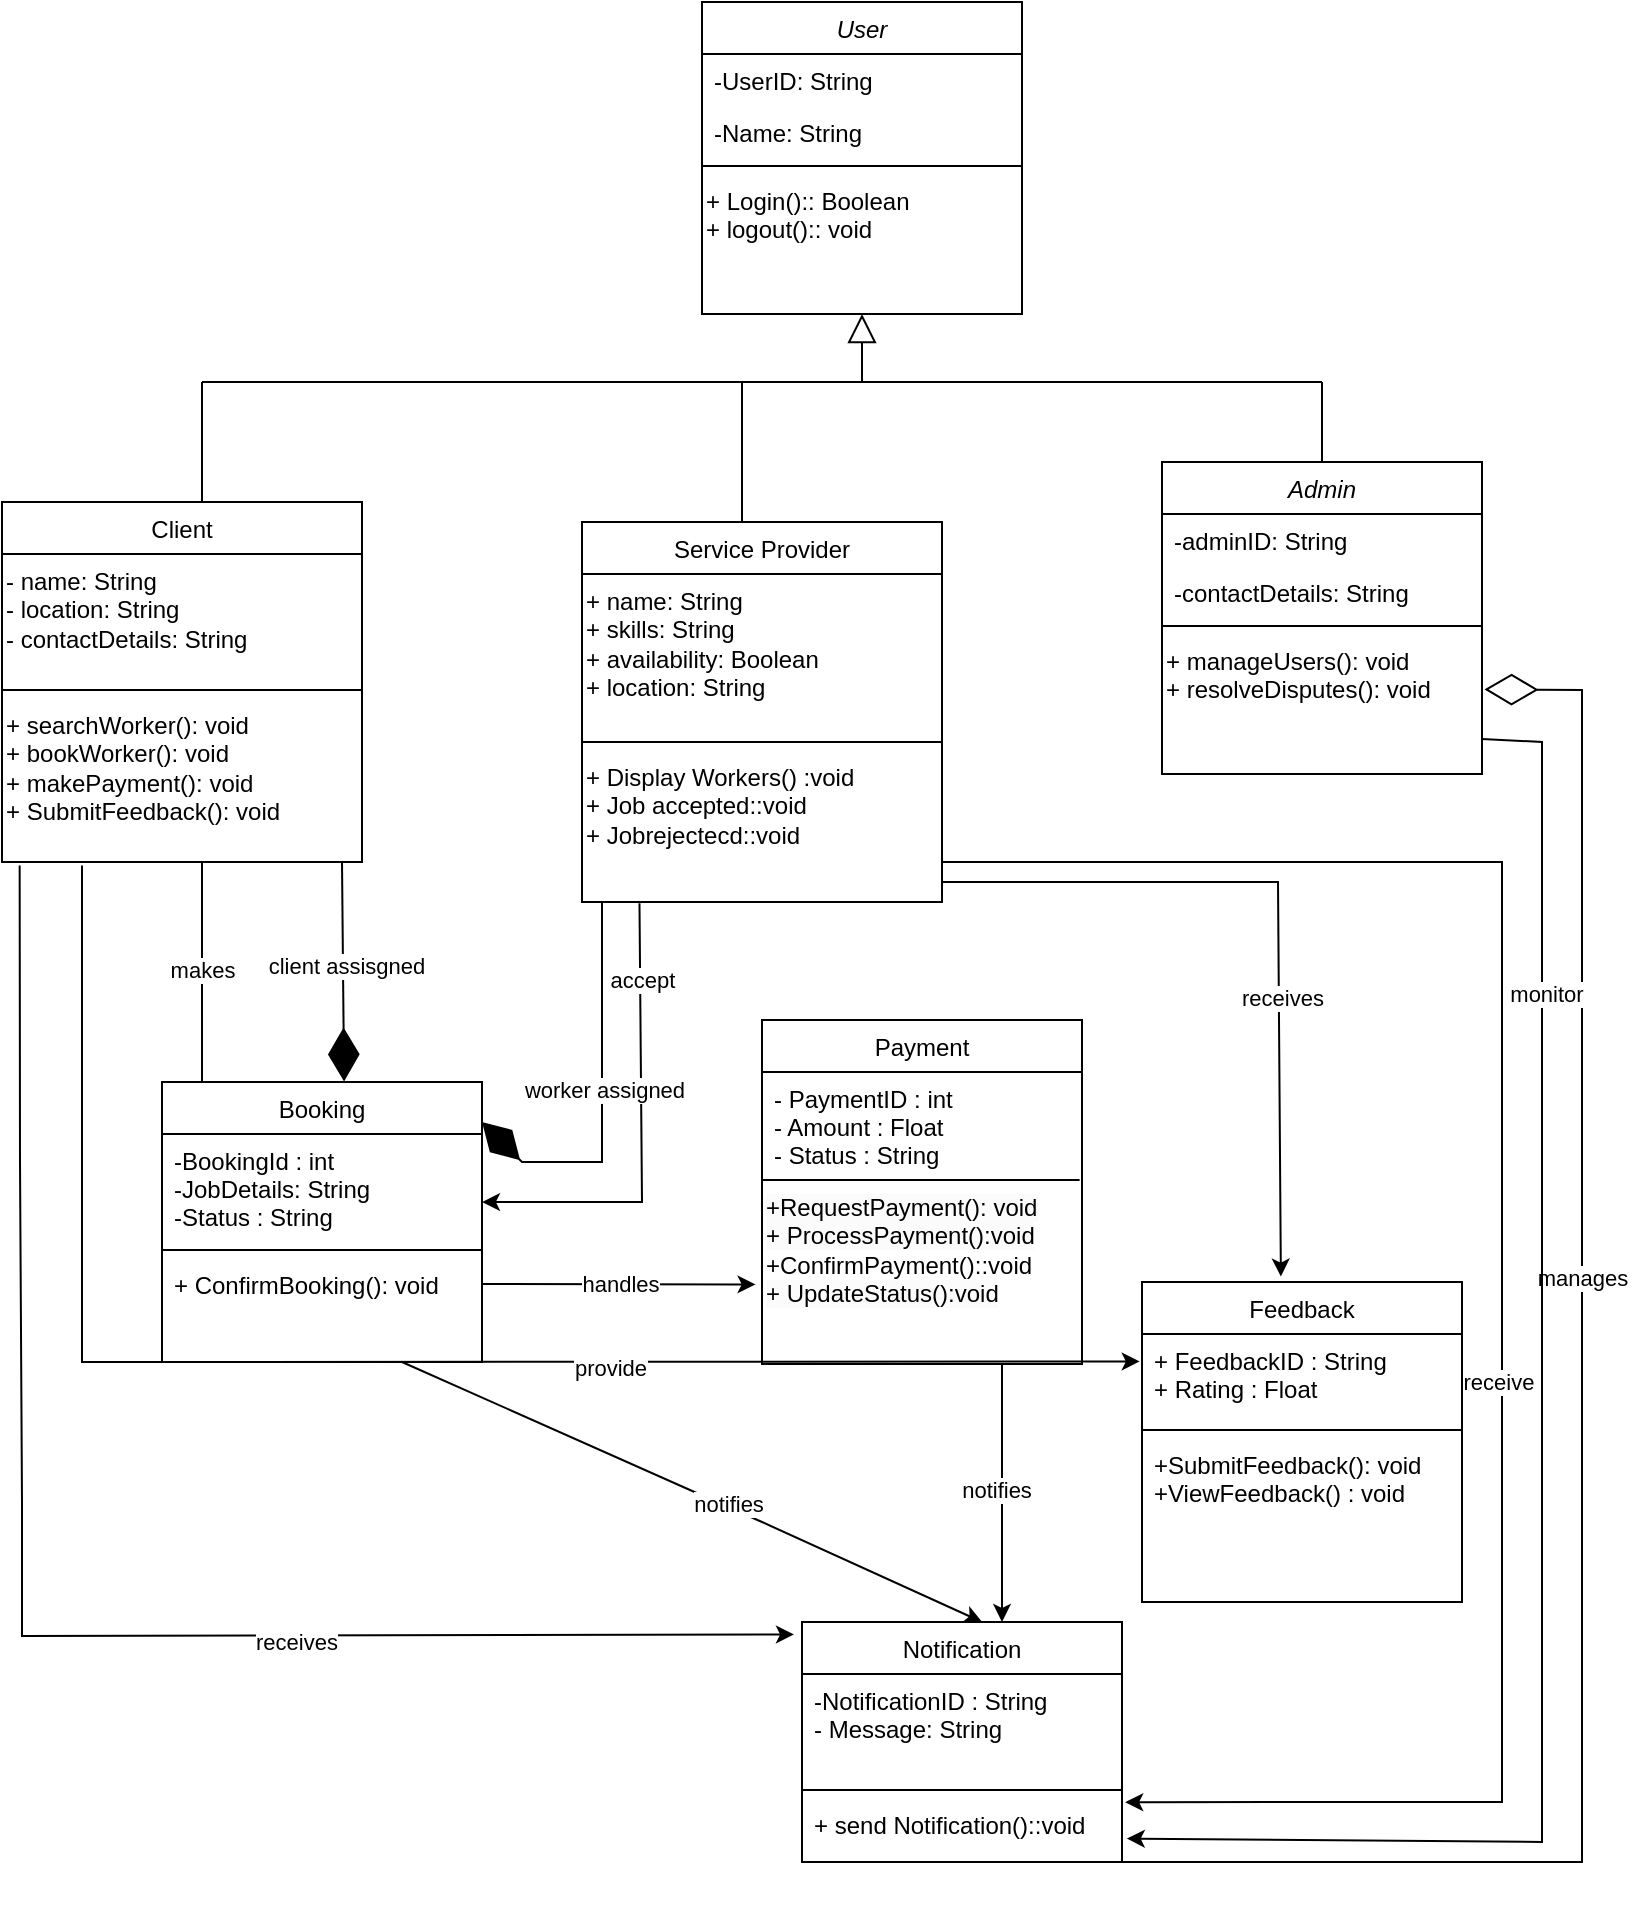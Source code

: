 <mxfile version="26.0.7">
  <diagram id="C5RBs43oDa-KdzZeNtuy" name="Page-1">
    <mxGraphModel dx="1643" dy="1825" grid="1" gridSize="10" guides="1" tooltips="1" connect="1" arrows="1" fold="1" page="1" pageScale="1" pageWidth="827" pageHeight="1169" math="0" shadow="0">
      <root>
        <mxCell id="WIyWlLk6GJQsqaUBKTNV-0" />
        <mxCell id="WIyWlLk6GJQsqaUBKTNV-1" parent="WIyWlLk6GJQsqaUBKTNV-0" />
        <mxCell id="CAzuQsFg8U-Ncorw1ytw-52" value="Admin" style="swimlane;fontStyle=2;align=center;verticalAlign=top;childLayout=stackLayout;horizontal=1;startSize=26;horizontalStack=0;resizeParent=1;resizeLast=0;collapsible=1;marginBottom=0;rounded=0;shadow=0;strokeWidth=1;" vertex="1" parent="WIyWlLk6GJQsqaUBKTNV-1">
          <mxGeometry x="620" y="-10" width="160" height="156" as="geometry">
            <mxRectangle x="230" y="140" width="160" height="26" as="alternateBounds" />
          </mxGeometry>
        </mxCell>
        <mxCell id="CAzuQsFg8U-Ncorw1ytw-53" value="-adminID: String" style="text;align=left;verticalAlign=top;spacingLeft=4;spacingRight=4;overflow=hidden;rotatable=0;points=[[0,0.5],[1,0.5]];portConstraint=eastwest;" vertex="1" parent="CAzuQsFg8U-Ncorw1ytw-52">
          <mxGeometry y="26" width="160" height="26" as="geometry" />
        </mxCell>
        <mxCell id="CAzuQsFg8U-Ncorw1ytw-54" value="-contactDetails: String" style="text;align=left;verticalAlign=top;spacingLeft=4;spacingRight=4;overflow=hidden;rotatable=0;points=[[0,0.5],[1,0.5]];portConstraint=eastwest;rounded=0;shadow=0;html=0;" vertex="1" parent="CAzuQsFg8U-Ncorw1ytw-52">
          <mxGeometry y="52" width="160" height="26" as="geometry" />
        </mxCell>
        <mxCell id="CAzuQsFg8U-Ncorw1ytw-55" value="" style="line;html=1;strokeWidth=1;align=left;verticalAlign=middle;spacingTop=-1;spacingLeft=3;spacingRight=3;rotatable=0;labelPosition=right;points=[];portConstraint=eastwest;" vertex="1" parent="CAzuQsFg8U-Ncorw1ytw-52">
          <mxGeometry y="78" width="160" height="8" as="geometry" />
        </mxCell>
        <mxCell id="CAzuQsFg8U-Ncorw1ytw-126" style="edgeStyle=none;rounded=0;orthogonalLoop=1;jettySize=auto;html=1;exitX=-0.039;exitY=0.058;exitDx=0;exitDy=0;exitPerimeter=0;entryX=-0.025;entryY=0.052;entryDx=0;entryDy=0;entryPerimeter=0;" edge="1" parent="WIyWlLk6GJQsqaUBKTNV-1" target="CAzuQsFg8U-Ncorw1ytw-78">
          <mxGeometry relative="1" as="geometry">
            <mxPoint x="400" y="590" as="targetPoint" />
            <mxPoint x="48.83" y="191.74" as="sourcePoint" />
            <Array as="points">
              <mxPoint x="49" y="340" />
              <mxPoint x="50" y="510" />
              <mxPoint x="50" y="577" />
            </Array>
          </mxGeometry>
        </mxCell>
        <mxCell id="CAzuQsFg8U-Ncorw1ytw-127" value="receives" style="edgeLabel;html=1;align=center;verticalAlign=middle;resizable=0;points=[];" vertex="1" connectable="0" parent="CAzuQsFg8U-Ncorw1ytw-126">
          <mxGeometry x="0.354" y="-3" relative="1" as="geometry">
            <mxPoint as="offset" />
          </mxGeometry>
        </mxCell>
        <mxCell id="CAzuQsFg8U-Ncorw1ytw-62" value="Client" style="swimlane;fontStyle=0;align=center;verticalAlign=top;childLayout=stackLayout;horizontal=1;startSize=26;horizontalStack=0;resizeParent=1;resizeLast=0;collapsible=1;marginBottom=0;rounded=0;shadow=0;strokeWidth=1;" vertex="1" parent="WIyWlLk6GJQsqaUBKTNV-1">
          <mxGeometry x="40" y="10" width="180" height="180" as="geometry">
            <mxRectangle x="130" y="380" width="160" height="26" as="alternateBounds" />
          </mxGeometry>
        </mxCell>
        <mxCell id="CAzuQsFg8U-Ncorw1ytw-63" value="&lt;span style=&quot;text-align: center; text-wrap-mode: nowrap;&quot;&gt;- name: String&lt;/span&gt;&lt;div&gt;&lt;span style=&quot;text-align: center; text-wrap-mode: nowrap; background-color: transparent; color: light-dark(rgb(0, 0, 0), rgb(255, 255, 255));&quot;&gt;- location: String&amp;nbsp;&lt;/span&gt;&lt;/div&gt;&lt;div&gt;&lt;span style=&quot;text-align: center; text-wrap-mode: nowrap; background-color: transparent; color: light-dark(rgb(0, 0, 0), rgb(255, 255, 255));&quot;&gt;- contactDetails: String&lt;/span&gt;&lt;/div&gt;" style="text;whiteSpace=wrap;html=1;" vertex="1" parent="CAzuQsFg8U-Ncorw1ytw-62">
          <mxGeometry y="26" width="180" height="64" as="geometry" />
        </mxCell>
        <mxCell id="CAzuQsFg8U-Ncorw1ytw-64" value="" style="line;html=1;strokeWidth=1;align=left;verticalAlign=middle;spacingTop=-1;spacingLeft=3;spacingRight=3;rotatable=0;labelPosition=right;points=[];portConstraint=eastwest;" vertex="1" parent="CAzuQsFg8U-Ncorw1ytw-62">
          <mxGeometry y="90" width="180" height="8" as="geometry" />
        </mxCell>
        <mxCell id="CAzuQsFg8U-Ncorw1ytw-65" value="+ searchWorker(): void&lt;br&gt;    + bookWorker(): void&lt;br&gt;    + makePayment(): void&lt;br&gt;    + SubmitFeedback(): void&lt;div&gt;&lt;br&gt;&lt;/div&gt;" style="text;whiteSpace=wrap;html=1;" vertex="1" parent="CAzuQsFg8U-Ncorw1ytw-62">
          <mxGeometry y="98" width="180" height="36" as="geometry" />
        </mxCell>
        <mxCell id="CAzuQsFg8U-Ncorw1ytw-66" value="Service Provider" style="swimlane;fontStyle=0;align=center;verticalAlign=top;childLayout=stackLayout;horizontal=1;startSize=26;horizontalStack=0;resizeParent=1;resizeLast=0;collapsible=1;marginBottom=0;rounded=0;shadow=0;strokeWidth=1;" vertex="1" parent="WIyWlLk6GJQsqaUBKTNV-1">
          <mxGeometry x="330" y="20" width="180" height="190" as="geometry">
            <mxRectangle x="130" y="380" width="160" height="26" as="alternateBounds" />
          </mxGeometry>
        </mxCell>
        <mxCell id="CAzuQsFg8U-Ncorw1ytw-67" value="+ name: String&lt;br style=&quot;forced-color-adjust: none; padding: 0px; margin: 0px;&quot;&gt;+ skills: String&lt;br style=&quot;forced-color-adjust: none; padding: 0px; margin: 0px;&quot;&gt;+ availability: Boolean&lt;br style=&quot;forced-color-adjust: none; padding: 0px; margin: 0px;&quot;&gt;+ location: String&lt;div style=&quot;forced-color-adjust: none; padding: 0px; margin: 0px;&quot;&gt;&lt;br style=&quot;forced-color-adjust: none; padding: 0px; margin: 0px;&quot;&gt;&lt;/div&gt;&lt;div style=&quot;forced-color-adjust: none; padding: 0px; margin: 0px;&quot;&gt;&lt;br style=&quot;forced-color-adjust: none; padding: 0px; margin: 0px; color: rgb(0, 0, 0); font-family: Helvetica; font-size: 12px; font-style: normal; font-variant-ligatures: normal; font-variant-caps: normal; font-weight: 400; letter-spacing: normal; orphans: 2; text-align: center; text-indent: 0px; text-transform: none; widows: 2; word-spacing: 0px; -webkit-text-stroke-width: 0px; white-space: nowrap; background-color: rgb(251, 251, 251); text-decoration-thickness: initial; text-decoration-style: initial; text-decoration-color: initial;&quot;&gt;&lt;br&gt;&lt;br&gt;&lt;/div&gt;" style="text;whiteSpace=wrap;html=1;" vertex="1" parent="CAzuQsFg8U-Ncorw1ytw-66">
          <mxGeometry y="26" width="180" height="80" as="geometry" />
        </mxCell>
        <mxCell id="CAzuQsFg8U-Ncorw1ytw-68" value="" style="line;html=1;strokeWidth=1;align=left;verticalAlign=middle;spacingTop=-1;spacingLeft=3;spacingRight=3;rotatable=0;labelPosition=right;points=[];portConstraint=eastwest;" vertex="1" parent="CAzuQsFg8U-Ncorw1ytw-66">
          <mxGeometry y="106" width="180" height="8" as="geometry" />
        </mxCell>
        <mxCell id="CAzuQsFg8U-Ncorw1ytw-69" value="+ Display Workers() :void&lt;div&gt;+ Job accepted::void&lt;/div&gt;&lt;div&gt;+ Jobrejectecd::void&lt;/div&gt;&lt;div&gt;&amp;nbsp;&lt;/div&gt;" style="text;whiteSpace=wrap;html=1;" vertex="1" parent="CAzuQsFg8U-Ncorw1ytw-66">
          <mxGeometry y="114" width="180" height="36" as="geometry" />
        </mxCell>
        <mxCell id="CAzuQsFg8U-Ncorw1ytw-74" value="Feedback" style="swimlane;fontStyle=0;align=center;verticalAlign=top;childLayout=stackLayout;horizontal=1;startSize=26;horizontalStack=0;resizeParent=1;resizeLast=0;collapsible=1;marginBottom=0;rounded=0;shadow=0;strokeWidth=1;" vertex="1" parent="WIyWlLk6GJQsqaUBKTNV-1">
          <mxGeometry x="610" y="400" width="160" height="160" as="geometry">
            <mxRectangle x="130" y="380" width="160" height="26" as="alternateBounds" />
          </mxGeometry>
        </mxCell>
        <mxCell id="CAzuQsFg8U-Ncorw1ytw-75" value="+ FeedbackID : String&#xa;+ Rating : Float" style="text;align=left;verticalAlign=top;spacingLeft=4;spacingRight=4;overflow=hidden;rotatable=0;points=[[0,0.5],[1,0.5]];portConstraint=eastwest;" vertex="1" parent="CAzuQsFg8U-Ncorw1ytw-74">
          <mxGeometry y="26" width="160" height="44" as="geometry" />
        </mxCell>
        <mxCell id="CAzuQsFg8U-Ncorw1ytw-76" value="" style="line;html=1;strokeWidth=1;align=left;verticalAlign=middle;spacingTop=-1;spacingLeft=3;spacingRight=3;rotatable=0;labelPosition=right;points=[];portConstraint=eastwest;" vertex="1" parent="CAzuQsFg8U-Ncorw1ytw-74">
          <mxGeometry y="70" width="160" height="8" as="geometry" />
        </mxCell>
        <mxCell id="CAzuQsFg8U-Ncorw1ytw-77" value="+SubmitFeedback(): void&#xa;+ViewFeedback() : void" style="text;align=left;verticalAlign=top;spacingLeft=4;spacingRight=4;overflow=hidden;rotatable=0;points=[[0,0.5],[1,0.5]];portConstraint=eastwest;" vertex="1" parent="CAzuQsFg8U-Ncorw1ytw-74">
          <mxGeometry y="78" width="160" height="52" as="geometry" />
        </mxCell>
        <mxCell id="CAzuQsFg8U-Ncorw1ytw-78" value="Notification" style="swimlane;fontStyle=0;align=center;verticalAlign=top;childLayout=stackLayout;horizontal=1;startSize=26;horizontalStack=0;resizeParent=1;resizeLast=0;collapsible=1;marginBottom=0;rounded=0;shadow=0;strokeWidth=1;" vertex="1" parent="WIyWlLk6GJQsqaUBKTNV-1">
          <mxGeometry x="440" y="570" width="160" height="120" as="geometry">
            <mxRectangle x="130" y="380" width="160" height="26" as="alternateBounds" />
          </mxGeometry>
        </mxCell>
        <mxCell id="CAzuQsFg8U-Ncorw1ytw-79" value="-NotificationID : String&#xa;- Message: String" style="text;align=left;verticalAlign=top;spacingLeft=4;spacingRight=4;overflow=hidden;rotatable=0;points=[[0,0.5],[1,0.5]];portConstraint=eastwest;" vertex="1" parent="CAzuQsFg8U-Ncorw1ytw-78">
          <mxGeometry y="26" width="160" height="54" as="geometry" />
        </mxCell>
        <mxCell id="CAzuQsFg8U-Ncorw1ytw-80" value="" style="line;html=1;strokeWidth=1;align=left;verticalAlign=middle;spacingTop=-1;spacingLeft=3;spacingRight=3;rotatable=0;labelPosition=right;points=[];portConstraint=eastwest;" vertex="1" parent="CAzuQsFg8U-Ncorw1ytw-78">
          <mxGeometry y="80" width="160" height="8" as="geometry" />
        </mxCell>
        <mxCell id="CAzuQsFg8U-Ncorw1ytw-81" value="+ send Notification()::void" style="text;align=left;verticalAlign=top;spacingLeft=4;spacingRight=4;overflow=hidden;rotatable=0;points=[[0,0.5],[1,0.5]];portConstraint=eastwest;" vertex="1" parent="CAzuQsFg8U-Ncorw1ytw-78">
          <mxGeometry y="88" width="160" height="26" as="geometry" />
        </mxCell>
        <mxCell id="CAzuQsFg8U-Ncorw1ytw-96" value="*" style="text;html=1;align=center;verticalAlign=middle;resizable=0;points=[];autosize=1;strokeColor=none;fillColor=none;" vertex="1" parent="WIyWlLk6GJQsqaUBKTNV-1">
          <mxGeometry x="140" y="300" width="30" height="30" as="geometry" />
        </mxCell>
        <mxCell id="CAzuQsFg8U-Ncorw1ytw-105" value="User" style="swimlane;fontStyle=2;align=center;verticalAlign=top;childLayout=stackLayout;horizontal=1;startSize=26;horizontalStack=0;resizeParent=1;resizeLast=0;collapsible=1;marginBottom=0;rounded=0;shadow=0;strokeWidth=1;" vertex="1" parent="WIyWlLk6GJQsqaUBKTNV-1">
          <mxGeometry x="390" y="-240" width="160" height="156" as="geometry">
            <mxRectangle x="230" y="140" width="160" height="26" as="alternateBounds" />
          </mxGeometry>
        </mxCell>
        <mxCell id="CAzuQsFg8U-Ncorw1ytw-106" value="-UserID: String" style="text;align=left;verticalAlign=top;spacingLeft=4;spacingRight=4;overflow=hidden;rotatable=0;points=[[0,0.5],[1,0.5]];portConstraint=eastwest;" vertex="1" parent="CAzuQsFg8U-Ncorw1ytw-105">
          <mxGeometry y="26" width="160" height="26" as="geometry" />
        </mxCell>
        <mxCell id="CAzuQsFg8U-Ncorw1ytw-107" value="-Name: String" style="text;align=left;verticalAlign=top;spacingLeft=4;spacingRight=4;overflow=hidden;rotatable=0;points=[[0,0.5],[1,0.5]];portConstraint=eastwest;rounded=0;shadow=0;html=0;" vertex="1" parent="CAzuQsFg8U-Ncorw1ytw-105">
          <mxGeometry y="52" width="160" height="26" as="geometry" />
        </mxCell>
        <mxCell id="CAzuQsFg8U-Ncorw1ytw-108" value="" style="line;html=1;strokeWidth=1;align=left;verticalAlign=middle;spacingTop=-1;spacingLeft=3;spacingRight=3;rotatable=0;labelPosition=right;points=[];portConstraint=eastwest;" vertex="1" parent="CAzuQsFg8U-Ncorw1ytw-105">
          <mxGeometry y="78" width="160" height="8" as="geometry" />
        </mxCell>
        <mxCell id="CAzuQsFg8U-Ncorw1ytw-109" value="+ Login():: Boolean&lt;br&gt;    + logout():: void&lt;div&gt;&lt;br&gt;&lt;/div&gt;" style="text;whiteSpace=wrap;html=1;" vertex="1" parent="CAzuQsFg8U-Ncorw1ytw-105">
          <mxGeometry y="86" width="160" height="70" as="geometry" />
        </mxCell>
        <mxCell id="CAzuQsFg8U-Ncorw1ytw-114" value="" style="endArrow=block;dashed=1;endFill=0;endSize=12;html=1;rounded=0;entryX=0.5;entryY=1;entryDx=0;entryDy=0;" edge="1" parent="WIyWlLk6GJQsqaUBKTNV-1" target="CAzuQsFg8U-Ncorw1ytw-109">
          <mxGeometry width="160" relative="1" as="geometry">
            <mxPoint x="470" y="-50" as="sourcePoint" />
            <mxPoint x="405" y="-30" as="targetPoint" />
          </mxGeometry>
        </mxCell>
        <mxCell id="CAzuQsFg8U-Ncorw1ytw-115" value="" style="endArrow=none;html=1;rounded=0;" edge="1" parent="WIyWlLk6GJQsqaUBKTNV-1">
          <mxGeometry width="50" height="50" relative="1" as="geometry">
            <mxPoint x="140" y="-50" as="sourcePoint" />
            <mxPoint x="700" y="-50" as="targetPoint" />
          </mxGeometry>
        </mxCell>
        <mxCell id="CAzuQsFg8U-Ncorw1ytw-116" value="" style="endArrow=none;html=1;rounded=0;" edge="1" parent="WIyWlLk6GJQsqaUBKTNV-1">
          <mxGeometry width="50" height="50" relative="1" as="geometry">
            <mxPoint x="470" y="-50" as="sourcePoint" />
            <mxPoint x="470" y="-70" as="targetPoint" />
            <Array as="points" />
          </mxGeometry>
        </mxCell>
        <mxCell id="CAzuQsFg8U-Ncorw1ytw-117" value="" style="endArrow=none;html=1;rounded=0;entryX=0.5;entryY=0;entryDx=0;entryDy=0;" edge="1" parent="WIyWlLk6GJQsqaUBKTNV-1" target="CAzuQsFg8U-Ncorw1ytw-52">
          <mxGeometry width="50" height="50" relative="1" as="geometry">
            <mxPoint x="700" y="-50" as="sourcePoint" />
            <mxPoint x="440" y="-100" as="targetPoint" />
            <Array as="points">
              <mxPoint x="700" y="-40" />
            </Array>
          </mxGeometry>
        </mxCell>
        <mxCell id="CAzuQsFg8U-Ncorw1ytw-120" value="" style="endArrow=none;html=1;rounded=0;" edge="1" parent="WIyWlLk6GJQsqaUBKTNV-1">
          <mxGeometry width="50" height="50" relative="1" as="geometry">
            <mxPoint x="140" y="10" as="sourcePoint" />
            <mxPoint x="140" y="-50" as="targetPoint" />
          </mxGeometry>
        </mxCell>
        <mxCell id="CAzuQsFg8U-Ncorw1ytw-121" value="" style="endArrow=none;html=1;rounded=0;" edge="1" parent="WIyWlLk6GJQsqaUBKTNV-1">
          <mxGeometry width="50" height="50" relative="1" as="geometry">
            <mxPoint x="410" y="20" as="sourcePoint" />
            <mxPoint x="410" y="-50" as="targetPoint" />
          </mxGeometry>
        </mxCell>
        <mxCell id="CAzuQsFg8U-Ncorw1ytw-122" value="" style="endArrow=diamondThin;endFill=1;endSize=24;html=1;rounded=0;entryX=0.569;entryY=-0.002;entryDx=0;entryDy=0;entryPerimeter=0;" edge="1" parent="WIyWlLk6GJQsqaUBKTNV-1" target="CAzuQsFg8U-Ncorw1ytw-57">
          <mxGeometry width="160" relative="1" as="geometry">
            <mxPoint x="210" y="190" as="sourcePoint" />
            <mxPoint x="210" y="314" as="targetPoint" />
          </mxGeometry>
        </mxCell>
        <mxCell id="CAzuQsFg8U-Ncorw1ytw-123" value="client assisgned" style="edgeLabel;html=1;align=center;verticalAlign=middle;resizable=0;points=[];" vertex="1" connectable="0" parent="CAzuQsFg8U-Ncorw1ytw-122">
          <mxGeometry x="-0.05" y="1" relative="1" as="geometry">
            <mxPoint as="offset" />
          </mxGeometry>
        </mxCell>
        <mxCell id="CAzuQsFg8U-Ncorw1ytw-125" value="1" style="text;html=1;align=center;verticalAlign=middle;resizable=0;points=[];autosize=1;strokeColor=none;fillColor=none;" vertex="1" parent="WIyWlLk6GJQsqaUBKTNV-1">
          <mxGeometry x="210" y="300" width="30" height="30" as="geometry" />
        </mxCell>
        <mxCell id="CAzuQsFg8U-Ncorw1ytw-131" value="" style="endArrow=classic;html=1;rounded=0;entryX=-0.007;entryY=0.312;entryDx=0;entryDy=0;entryPerimeter=0;exitX=1;exitY=0.058;exitDx=0;exitDy=0;exitPerimeter=0;" edge="1" parent="WIyWlLk6GJQsqaUBKTNV-1" target="CAzuQsFg8U-Ncorw1ytw-75">
          <mxGeometry width="50" height="50" relative="1" as="geometry">
            <mxPoint x="80" y="191.74" as="sourcePoint" />
            <mxPoint x="520" y="528" as="targetPoint" />
            <Array as="points">
              <mxPoint x="80" y="440" />
            </Array>
          </mxGeometry>
        </mxCell>
        <mxCell id="CAzuQsFg8U-Ncorw1ytw-178" value="provide" style="edgeLabel;html=1;align=center;verticalAlign=middle;resizable=0;points=[];" vertex="1" connectable="0" parent="CAzuQsFg8U-Ncorw1ytw-131">
          <mxGeometry x="0.319" y="-3" relative="1" as="geometry">
            <mxPoint as="offset" />
          </mxGeometry>
        </mxCell>
        <mxCell id="CAzuQsFg8U-Ncorw1ytw-133" value="" style="endArrow=classic;html=1;rounded=0;entryX=0.667;entryY=0.333;entryDx=0;entryDy=0;entryPerimeter=0;" edge="1" parent="WIyWlLk6GJQsqaUBKTNV-1">
          <mxGeometry width="50" height="50" relative="1" as="geometry">
            <mxPoint x="140" y="190" as="sourcePoint" />
            <mxPoint x="140.01" y="319.99" as="targetPoint" />
          </mxGeometry>
        </mxCell>
        <mxCell id="CAzuQsFg8U-Ncorw1ytw-134" value="makes" style="edgeLabel;html=1;align=center;verticalAlign=middle;resizable=0;points=[];" vertex="1" connectable="0" parent="CAzuQsFg8U-Ncorw1ytw-133">
          <mxGeometry x="-0.179" relative="1" as="geometry">
            <mxPoint as="offset" />
          </mxGeometry>
        </mxCell>
        <mxCell id="CAzuQsFg8U-Ncorw1ytw-137" value="" style="endArrow=classic;html=1;rounded=0;exitX=0.958;exitY=0.021;exitDx=0;exitDy=0;exitPerimeter=0;entryX=0.333;entryY=0.667;entryDx=0;entryDy=0;entryPerimeter=0;" edge="1" parent="WIyWlLk6GJQsqaUBKTNV-1">
          <mxGeometry width="50" height="50" relative="1" as="geometry">
            <mxPoint x="358.74" y="210.63" as="sourcePoint" />
            <mxPoint x="279.99" y="360.01" as="targetPoint" />
            <Array as="points">
              <mxPoint x="360" y="360" />
            </Array>
          </mxGeometry>
        </mxCell>
        <mxCell id="CAzuQsFg8U-Ncorw1ytw-142" value="accept" style="edgeLabel;html=1;align=center;verticalAlign=middle;resizable=0;points=[];" vertex="1" connectable="0" parent="CAzuQsFg8U-Ncorw1ytw-137">
          <mxGeometry x="-0.663" y="1" relative="1" as="geometry">
            <mxPoint as="offset" />
          </mxGeometry>
        </mxCell>
        <mxCell id="CAzuQsFg8U-Ncorw1ytw-138" value="" style="endArrow=diamondThin;endFill=1;endSize=24;html=1;rounded=0;entryX=1;entryY=0.143;entryDx=0;entryDy=0;entryPerimeter=0;" edge="1" parent="WIyWlLk6GJQsqaUBKTNV-1" target="CAzuQsFg8U-Ncorw1ytw-57">
          <mxGeometry width="160" relative="1" as="geometry">
            <mxPoint x="340" y="210" as="sourcePoint" />
            <mxPoint x="340" y="360" as="targetPoint" />
            <Array as="points">
              <mxPoint x="340" y="340" />
              <mxPoint x="300" y="340" />
            </Array>
          </mxGeometry>
        </mxCell>
        <mxCell id="CAzuQsFg8U-Ncorw1ytw-139" value="worker assigned" style="edgeLabel;html=1;align=center;verticalAlign=middle;resizable=0;points=[];" vertex="1" connectable="0" parent="CAzuQsFg8U-Ncorw1ytw-138">
          <mxGeometry x="-0.05" y="1" relative="1" as="geometry">
            <mxPoint as="offset" />
          </mxGeometry>
        </mxCell>
        <mxCell id="CAzuQsFg8U-Ncorw1ytw-143" style="edgeStyle=none;rounded=0;orthogonalLoop=1;jettySize=auto;html=1;entryX=0.434;entryY=-0.017;entryDx=0;entryDy=0;entryPerimeter=0;" edge="1" parent="WIyWlLk6GJQsqaUBKTNV-1" target="CAzuQsFg8U-Ncorw1ytw-74">
          <mxGeometry relative="1" as="geometry">
            <mxPoint x="510" y="200" as="sourcePoint" />
            <Array as="points">
              <mxPoint x="678" y="200" />
            </Array>
          </mxGeometry>
        </mxCell>
        <mxCell id="CAzuQsFg8U-Ncorw1ytw-145" value="receives" style="edgeLabel;html=1;align=center;verticalAlign=middle;resizable=0;points=[];" vertex="1" connectable="0" parent="CAzuQsFg8U-Ncorw1ytw-143">
          <mxGeometry x="0.237" y="1" relative="1" as="geometry">
            <mxPoint as="offset" />
          </mxGeometry>
        </mxCell>
        <mxCell id="CAzuQsFg8U-Ncorw1ytw-144" style="edgeStyle=none;rounded=0;orthogonalLoop=1;jettySize=auto;html=1;entryX=1.01;entryY=0.08;entryDx=0;entryDy=0;entryPerimeter=0;" edge="1" parent="WIyWlLk6GJQsqaUBKTNV-1" target="CAzuQsFg8U-Ncorw1ytw-81">
          <mxGeometry relative="1" as="geometry">
            <mxPoint x="610" y="660" as="targetPoint" />
            <mxPoint x="510" y="190" as="sourcePoint" />
            <Array as="points">
              <mxPoint x="790" y="190" />
              <mxPoint x="790" y="660" />
            </Array>
          </mxGeometry>
        </mxCell>
        <mxCell id="CAzuQsFg8U-Ncorw1ytw-146" value="receive" style="edgeLabel;html=1;align=center;verticalAlign=middle;resizable=0;points=[];" vertex="1" connectable="0" parent="CAzuQsFg8U-Ncorw1ytw-144">
          <mxGeometry x="0.151" y="-2" relative="1" as="geometry">
            <mxPoint as="offset" />
          </mxGeometry>
        </mxCell>
        <mxCell id="CAzuQsFg8U-Ncorw1ytw-151" value="" style="endArrow=diamondThin;endFill=0;endSize=24;html=1;rounded=0;entryX=1.008;entryY=0.396;entryDx=0;entryDy=0;entryPerimeter=0;" edge="1" parent="WIyWlLk6GJQsqaUBKTNV-1" target="CAzuQsFg8U-Ncorw1ytw-56">
          <mxGeometry width="160" relative="1" as="geometry">
            <mxPoint x="600" y="690" as="sourcePoint" />
            <mxPoint x="810" y="100" as="targetPoint" />
            <Array as="points">
              <mxPoint x="830" y="690" />
              <mxPoint x="830" y="600" />
              <mxPoint x="830" y="104" />
            </Array>
          </mxGeometry>
        </mxCell>
        <mxCell id="CAzuQsFg8U-Ncorw1ytw-152" value="manages" style="edgeLabel;html=1;align=center;verticalAlign=middle;resizable=0;points=[];" vertex="1" connectable="0" parent="CAzuQsFg8U-Ncorw1ytw-151">
          <mxGeometry x="0.208" relative="1" as="geometry">
            <mxPoint as="offset" />
          </mxGeometry>
        </mxCell>
        <mxCell id="CAzuQsFg8U-Ncorw1ytw-153" style="edgeStyle=none;rounded=0;orthogonalLoop=1;jettySize=auto;html=1;exitX=1;exitY=0.75;exitDx=0;exitDy=0;entryX=1.015;entryY=0.78;entryDx=0;entryDy=0;entryPerimeter=0;" edge="1" parent="WIyWlLk6GJQsqaUBKTNV-1" source="CAzuQsFg8U-Ncorw1ytw-56" target="CAzuQsFg8U-Ncorw1ytw-81">
          <mxGeometry relative="1" as="geometry">
            <mxPoint x="610" y="671" as="targetPoint" />
            <Array as="points">
              <mxPoint x="810" y="130" />
              <mxPoint x="810" y="500" />
              <mxPoint x="810" y="680" />
            </Array>
          </mxGeometry>
        </mxCell>
        <mxCell id="CAzuQsFg8U-Ncorw1ytw-154" value="monitor" style="edgeLabel;html=1;align=center;verticalAlign=middle;resizable=0;points=[];" vertex="1" connectable="0" parent="CAzuQsFg8U-Ncorw1ytw-153">
          <mxGeometry x="-0.604" y="2" relative="1" as="geometry">
            <mxPoint as="offset" />
          </mxGeometry>
        </mxCell>
        <mxCell id="CAzuQsFg8U-Ncorw1ytw-56" value="+ manageUsers(): void&lt;br&gt;    + resolveDisputes(): void&lt;div&gt;&lt;br/&gt;&lt;/div&gt;" style="text;whiteSpace=wrap;html=1;" vertex="1" parent="WIyWlLk6GJQsqaUBKTNV-1">
          <mxGeometry x="620" y="76" width="160" height="70" as="geometry" />
        </mxCell>
        <mxCell id="CAzuQsFg8U-Ncorw1ytw-168" style="edgeStyle=none;rounded=0;orthogonalLoop=1;jettySize=auto;html=1;exitX=0.75;exitY=1;exitDx=0;exitDy=0;entryX=0.625;entryY=0;entryDx=0;entryDy=0;entryPerimeter=0;" edge="1" parent="WIyWlLk6GJQsqaUBKTNV-1" source="CAzuQsFg8U-Ncorw1ytw-170" target="CAzuQsFg8U-Ncorw1ytw-78">
          <mxGeometry relative="1" as="geometry">
            <mxPoint x="540" y="457" as="sourcePoint" />
          </mxGeometry>
        </mxCell>
        <mxCell id="CAzuQsFg8U-Ncorw1ytw-169" value="notifies" style="edgeLabel;html=1;align=center;verticalAlign=middle;resizable=0;points=[];" vertex="1" connectable="0" parent="CAzuQsFg8U-Ncorw1ytw-168">
          <mxGeometry x="-0.031" y="-3" relative="1" as="geometry">
            <mxPoint as="offset" />
          </mxGeometry>
        </mxCell>
        <mxCell id="CAzuQsFg8U-Ncorw1ytw-170" value="Payment" style="swimlane;fontStyle=0;align=center;verticalAlign=top;childLayout=stackLayout;horizontal=1;startSize=26;horizontalStack=0;resizeParent=1;resizeLast=0;collapsible=1;marginBottom=0;rounded=0;shadow=0;strokeWidth=1;" vertex="1" parent="WIyWlLk6GJQsqaUBKTNV-1">
          <mxGeometry x="420" y="269" width="160" height="172" as="geometry">
            <mxRectangle x="130" y="380" width="160" height="26" as="alternateBounds" />
          </mxGeometry>
        </mxCell>
        <mxCell id="CAzuQsFg8U-Ncorw1ytw-171" value="" style="endArrow=none;html=1;rounded=0;exitX=0.015;exitY=-0.005;exitDx=0;exitDy=0;exitPerimeter=0;" edge="1" parent="CAzuQsFg8U-Ncorw1ytw-170">
          <mxGeometry width="50" height="50" relative="1" as="geometry">
            <mxPoint x="1.137e-13" y="80.0" as="sourcePoint" />
            <mxPoint x="158.8" y="80" as="targetPoint" />
          </mxGeometry>
        </mxCell>
        <mxCell id="CAzuQsFg8U-Ncorw1ytw-172" value="- PaymentID : int&#xa;- Amount : Float&#xa;- Status : String&#xa;" style="text;align=left;verticalAlign=top;spacingLeft=4;spacingRight=4;overflow=hidden;rotatable=0;points=[[0,0.5],[1,0.5]];portConstraint=eastwest;" vertex="1" parent="CAzuQsFg8U-Ncorw1ytw-170">
          <mxGeometry y="26" width="160" height="54" as="geometry" />
        </mxCell>
        <mxCell id="CAzuQsFg8U-Ncorw1ytw-135" style="edgeStyle=none;rounded=0;orthogonalLoop=1;jettySize=auto;html=1;exitX=1;exitY=0.5;exitDx=0;exitDy=0;entryX=-0.02;entryY=0.842;entryDx=0;entryDy=0;entryPerimeter=0;" edge="1" parent="CAzuQsFg8U-Ncorw1ytw-170" source="CAzuQsFg8U-Ncorw1ytw-60">
          <mxGeometry relative="1" as="geometry">
            <mxPoint x="-140" y="143" as="sourcePoint" />
            <mxPoint x="-3.2" y="132.204" as="targetPoint" />
          </mxGeometry>
        </mxCell>
        <mxCell id="CAzuQsFg8U-Ncorw1ytw-147" value="handles" style="edgeLabel;html=1;align=center;verticalAlign=middle;resizable=0;points=[];" vertex="1" connectable="0" parent="CAzuQsFg8U-Ncorw1ytw-135">
          <mxGeometry x="0.0" relative="1" as="geometry">
            <mxPoint as="offset" />
          </mxGeometry>
        </mxCell>
        <mxCell id="CAzuQsFg8U-Ncorw1ytw-176" value="&lt;span style=&quot;color: rgb(0, 0, 0); font-family: Helvetica; font-size: 12px; font-style: normal; font-variant-ligatures: normal; font-variant-caps: normal; font-weight: 400; letter-spacing: normal; orphans: 2; text-align: left; text-indent: 0px; text-transform: none; widows: 2; word-spacing: 0px; -webkit-text-stroke-width: 0px; white-space: nowrap; background-color: rgb(251, 251, 251); text-decoration-thickness: initial; text-decoration-style: initial; text-decoration-color: initial; float: none; display: inline !important;&quot;&gt;+RequestPayment(): void&lt;/span&gt;&lt;br style=&quot;forced-color-adjust: none; padding: 0px; margin: 0px; color: rgb(0, 0, 0); font-family: Helvetica; font-size: 12px; font-style: normal; font-variant-ligatures: normal; font-variant-caps: normal; font-weight: 400; letter-spacing: normal; orphans: 2; text-align: left; text-indent: 0px; text-transform: none; widows: 2; word-spacing: 0px; -webkit-text-stroke-width: 0px; white-space: nowrap; background-color: rgb(251, 251, 251); text-decoration-thickness: initial; text-decoration-style: initial; text-decoration-color: initial;&quot;&gt;&lt;span style=&quot;color: rgb(0, 0, 0); font-family: Helvetica; font-size: 12px; font-style: normal; font-variant-ligatures: normal; font-variant-caps: normal; font-weight: 400; letter-spacing: normal; orphans: 2; text-align: left; text-indent: 0px; text-transform: none; widows: 2; word-spacing: 0px; -webkit-text-stroke-width: 0px; white-space: nowrap; background-color: rgb(251, 251, 251); text-decoration-thickness: initial; text-decoration-style: initial; text-decoration-color: initial; float: none; display: inline !important;&quot;&gt;+ ProcessPayment():void&lt;/span&gt;&lt;div&gt;+ConfirmPayment()::void&lt;br style=&quot;forced-color-adjust: none; padding: 0px; margin: 0px; color: rgb(0, 0, 0); font-family: Helvetica; font-size: 12px; font-style: normal; font-variant-ligatures: normal; font-variant-caps: normal; font-weight: 400; letter-spacing: normal; orphans: 2; text-align: left; text-indent: 0px; text-transform: none; widows: 2; word-spacing: 0px; -webkit-text-stroke-width: 0px; white-space: nowrap; background-color: rgb(251, 251, 251); text-decoration-thickness: initial; text-decoration-style: initial; text-decoration-color: initial;&quot;&gt;&lt;span style=&quot;color: rgb(0, 0, 0); font-family: Helvetica; font-size: 12px; font-style: normal; font-variant-ligatures: normal; font-variant-caps: normal; font-weight: 400; letter-spacing: normal; orphans: 2; text-align: left; text-indent: 0px; text-transform: none; widows: 2; word-spacing: 0px; -webkit-text-stroke-width: 0px; white-space: nowrap; background-color: rgb(251, 251, 251); text-decoration-thickness: initial; text-decoration-style: initial; text-decoration-color: initial; float: none; display: inline !important;&quot;&gt;+ UpdateStatus():void&lt;/span&gt;&lt;/div&gt;" style="text;whiteSpace=wrap;html=1;" vertex="1" parent="CAzuQsFg8U-Ncorw1ytw-170">
          <mxGeometry y="80" width="160" height="70" as="geometry" />
        </mxCell>
        <mxCell id="CAzuQsFg8U-Ncorw1ytw-181" style="edgeStyle=none;rounded=0;orthogonalLoop=1;jettySize=auto;html=1;exitX=0.75;exitY=1;exitDx=0;exitDy=0;entryX=0.563;entryY=0;entryDx=0;entryDy=0;entryPerimeter=0;" edge="1" parent="WIyWlLk6GJQsqaUBKTNV-1" source="CAzuQsFg8U-Ncorw1ytw-57" target="CAzuQsFg8U-Ncorw1ytw-78">
          <mxGeometry relative="1" as="geometry">
            <mxPoint x="239.857" y="550" as="targetPoint" />
            <Array as="points">
              <mxPoint x="420" y="520" />
            </Array>
          </mxGeometry>
        </mxCell>
        <mxCell id="CAzuQsFg8U-Ncorw1ytw-182" value="notifies" style="edgeLabel;html=1;align=center;verticalAlign=middle;resizable=0;points=[];" vertex="1" connectable="0" parent="CAzuQsFg8U-Ncorw1ytw-181">
          <mxGeometry x="0.121" y="1" relative="1" as="geometry">
            <mxPoint y="-1" as="offset" />
          </mxGeometry>
        </mxCell>
        <mxCell id="CAzuQsFg8U-Ncorw1ytw-57" value="Booking" style="swimlane;fontStyle=0;align=center;verticalAlign=top;childLayout=stackLayout;horizontal=1;startSize=26;horizontalStack=0;resizeParent=1;resizeLast=0;collapsible=1;marginBottom=0;rounded=0;shadow=0;strokeWidth=1;" vertex="1" parent="WIyWlLk6GJQsqaUBKTNV-1">
          <mxGeometry x="120" y="300" width="160" height="140" as="geometry">
            <mxRectangle x="130" y="380" width="160" height="26" as="alternateBounds" />
          </mxGeometry>
        </mxCell>
        <mxCell id="CAzuQsFg8U-Ncorw1ytw-58" value="-BookingId : int&#xa;-JobDetails: String&#xa;-Status : String&#xa;" style="text;align=left;verticalAlign=top;spacingLeft=4;spacingRight=4;overflow=hidden;rotatable=0;points=[[0,0.5],[1,0.5]];portConstraint=eastwest;" vertex="1" parent="CAzuQsFg8U-Ncorw1ytw-57">
          <mxGeometry y="26" width="160" height="54" as="geometry" />
        </mxCell>
        <mxCell id="CAzuQsFg8U-Ncorw1ytw-59" value="&lt;span style=&quot;color: rgba(0, 0, 0, 0); font-family: monospace; font-size: 0px; background-color: rgb(251, 251, 251);&quot;&gt;%3CmxGraphModel%3E%3Croot%3E%3CmxCell%20id%3D%220%22%2F%3E%3CmxCell%20id%3D%221%22%20parent%3D%220%22%2F%3E%3CmxCell%20id%3D%222%22%20value%3D%22Booking%22%20style%3D%22swimlane%3BfontStyle%3D0%3Balign%3Dcenter%3BverticalAlign%3Dtop%3BchildLayout%3DstackLayout%3Bhorizontal%3D1%3BstartSize%3D26%3BhorizontalStack%3D0%3BresizeParent%3D1%3BresizeLast%3D0%3Bcollapsible%3D1%3BmarginBottom%3D0%3Brounded%3D0%3Bshadow%3D0%3BstrokeWidth%3D1%3B%22%20vertex%3D%221%22%20parent%3D%221%22%3E%3CmxGeometry%20x%3D%22120%22%20y%3D%22360%22%20width%3D%22160%22%20height%3D%22140%22%20as%3D%22geometry%22%3E%3CmxRectangle%20x%3D%22130%22%20y%3D%22380%22%20width%3D%22160%22%20height%3D%2226%22%20as%3D%22alternateBounds%22%2F%3E%3C%2FmxGeometry%3E%3C%2FmxCell%3E%3CmxCell%20id%3D%223%22%20value%3D%22-BookingId%20%3A%20int%26%2310%3B-JobDetails%3A%20String%26%2310%3B-Status%20%3A%20String%26%2310%3B%22%20style%3D%22text%3Balign%3Dleft%3BverticalAlign%3Dtop%3BspacingLeft%3D4%3BspacingRight%3D4%3Boverflow%3Dhidden%3Brotatable%3D0%3Bpoints%3D%5B%5B0%2C0.5%5D%2C%5B1%2C0.5%5D%5D%3BportConstraint%3Deastwest%3B%22%20vertex%3D%221%22%20parent%3D%222%22%3E%3CmxGeometry%20y%3D%2226%22%20width%3D%22160%22%20height%3D%2254%22%20as%3D%22geometry%22%2F%3E%3C%2FmxCell%3E%3CmxCell%20id%3D%224%22%20value%3D%22%22%20style%3D%22line%3Bhtml%3D1%3BstrokeWidth%3D1%3Balign%3Dleft%3BverticalAlign%3Dmiddle%3BspacingTop%3D-1%3BspacingLeft%3D3%3BspacingRight%3D3%3Brotatable%3D0%3BlabelPosition%3Dright%3Bpoints%3D%5B%5D%3BportConstraint%3Deastwest%3B%22%20vertex%3D%221%22%20parent%3D%222%22%3E%3CmxGeometry%20y%3D%2280%22%20width%3D%22160%22%20height%3D%228%22%20as%3D%22geometry%22%2F%3E%3C%2FmxCell%3E%3CmxCell%20id%3D%225%22%20value%3D%22%2B%20ConfirmBooking()%3A%20void%C2%A0%22%20style%3D%22text%3Balign%3Dleft%3BverticalAlign%3Dtop%3BspacingLeft%3D4%3BspacingRight%3D4%3Boverflow%3Dhidden%3Brotatable%3D0%3Bpoints%3D%5B%5B0%2C0.5%5D%2C%5B1%2C0.5%5D%5D%3BportConstraint%3Deastwest%3B%22%20vertex%3D%221%22%20parent%3D%222%22%3E%3CmxGeometry%20y%3D%2288%22%20width%3D%22160%22%20height%3D%2226%22%20as%3D%22geometry%22%2F%3E%3C%2FmxCell%3E%3C%2Froot%3E%3C%2FmxGraphModel%3E&lt;/span&gt;" style="line;html=1;strokeWidth=1;align=left;verticalAlign=middle;spacingTop=-1;spacingLeft=3;spacingRight=3;rotatable=0;labelPosition=right;points=[];portConstraint=eastwest;" vertex="1" parent="CAzuQsFg8U-Ncorw1ytw-57">
          <mxGeometry y="80" width="160" height="8" as="geometry" />
        </mxCell>
        <mxCell id="CAzuQsFg8U-Ncorw1ytw-60" value="+ ConfirmBooking(): void " style="text;align=left;verticalAlign=top;spacingLeft=4;spacingRight=4;overflow=hidden;rotatable=0;points=[[0,0.5],[1,0.5]];portConstraint=eastwest;" vertex="1" parent="CAzuQsFg8U-Ncorw1ytw-57">
          <mxGeometry y="88" width="160" height="26" as="geometry" />
        </mxCell>
      </root>
    </mxGraphModel>
  </diagram>
</mxfile>
